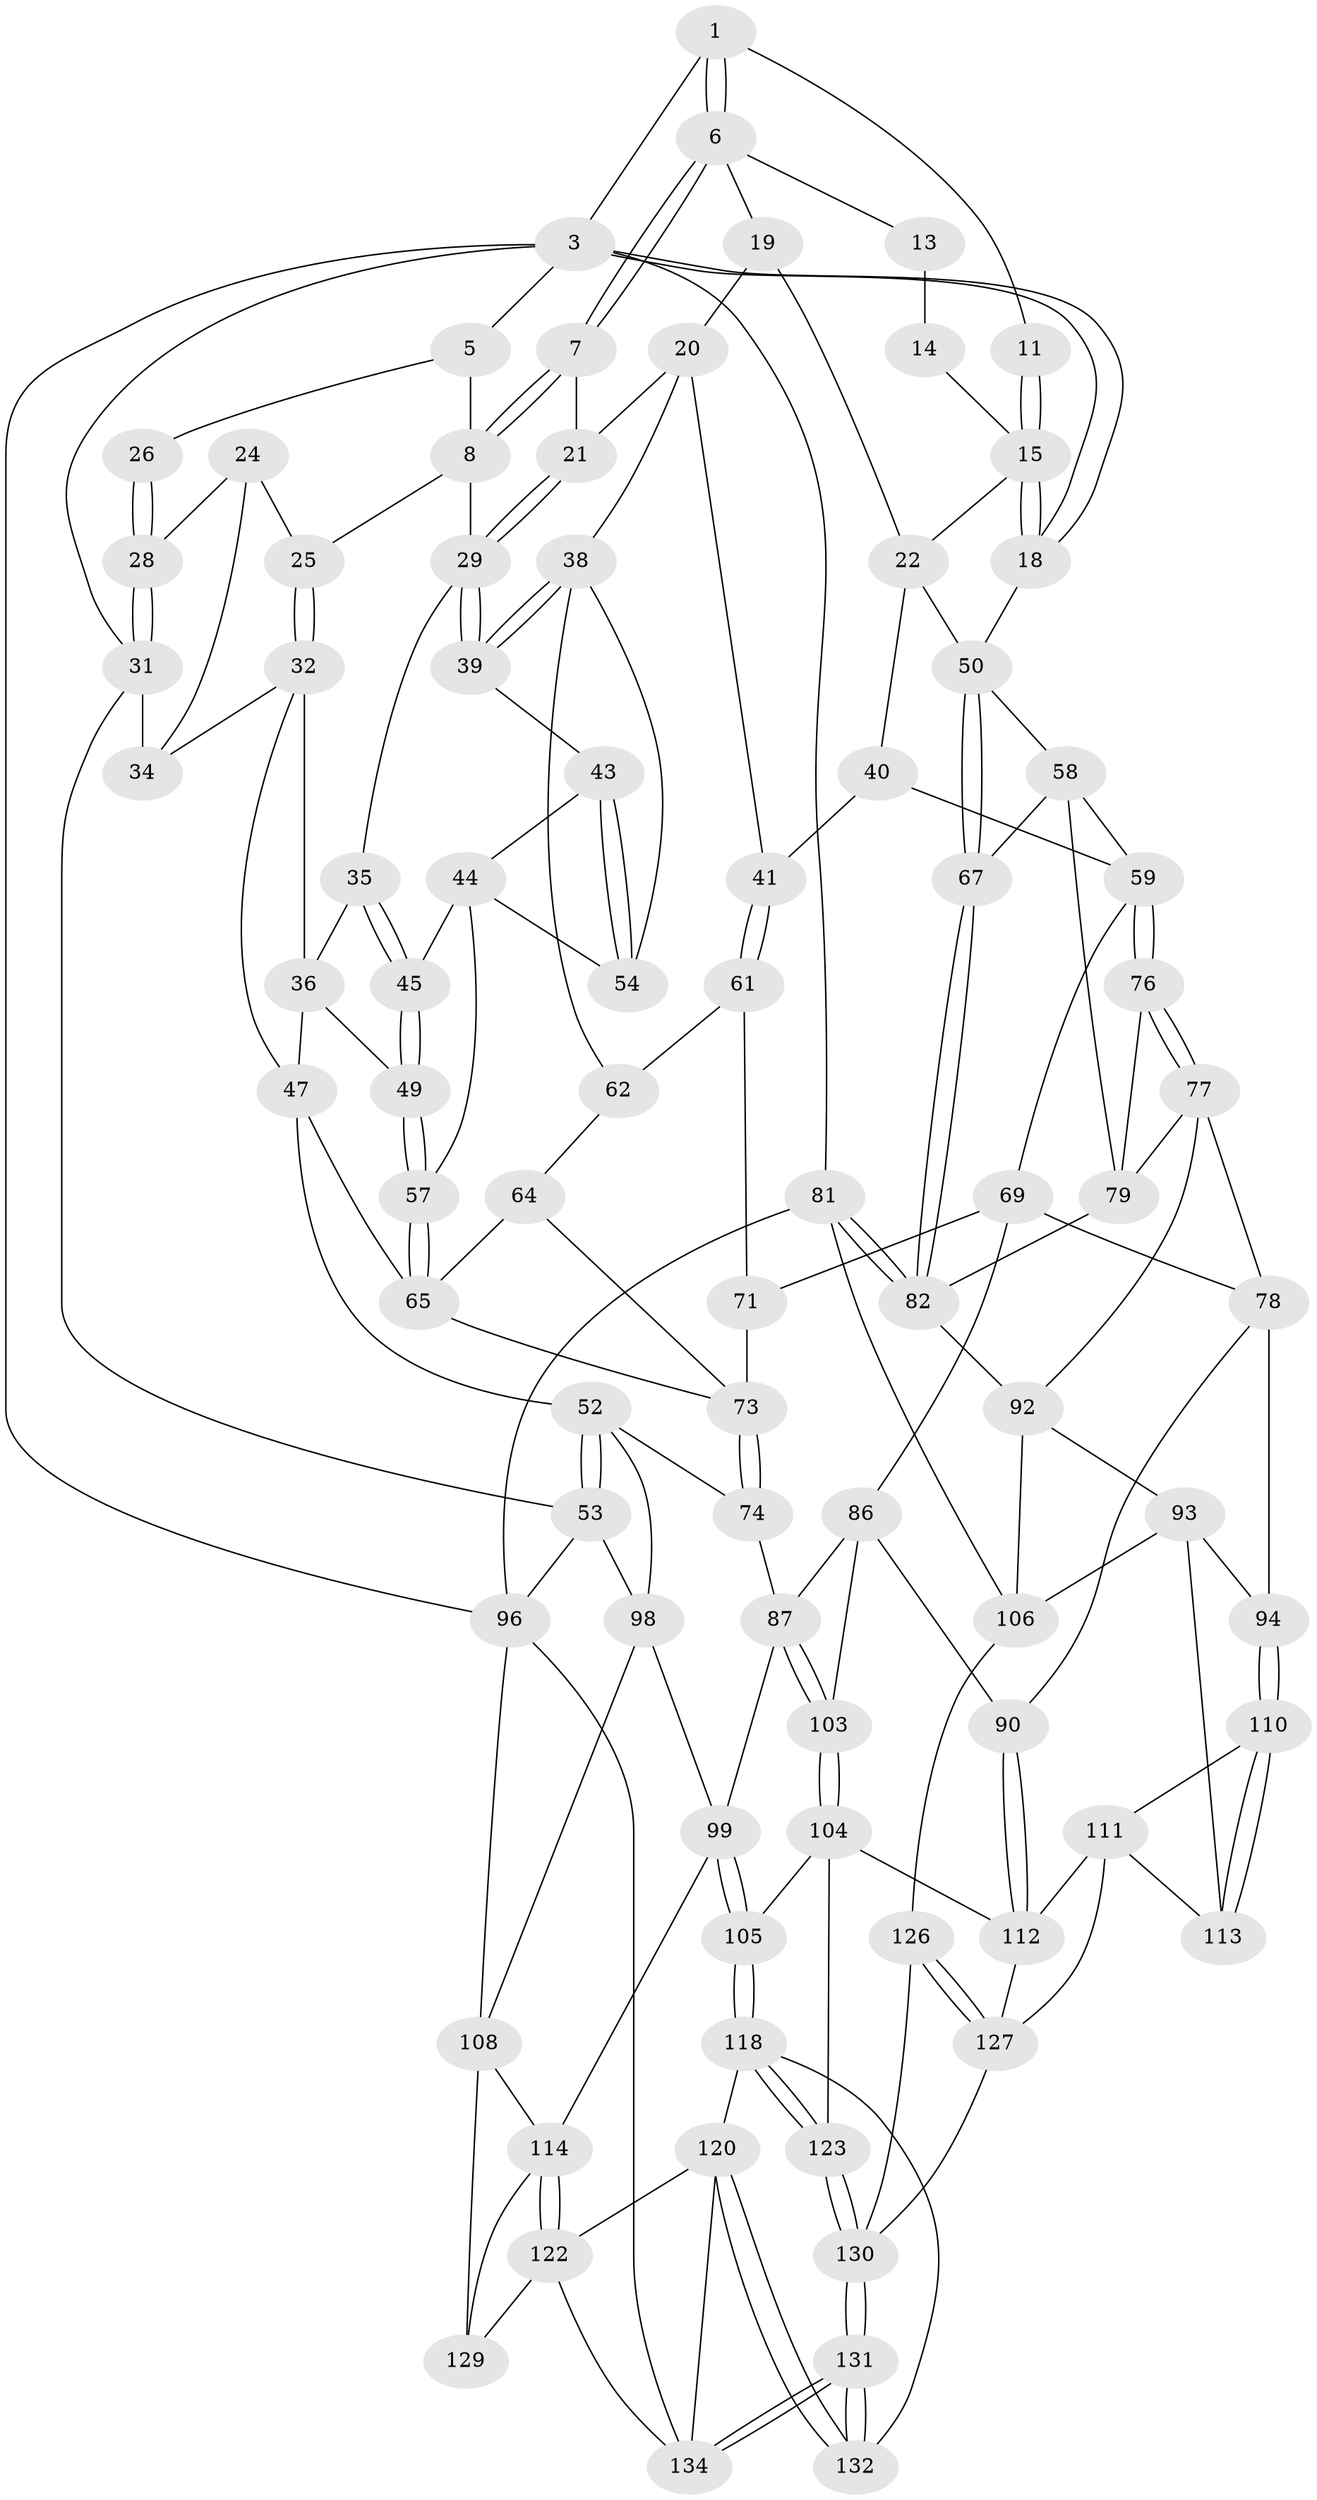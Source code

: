 // Generated by graph-tools (version 1.1) at 2025/24/03/03/25 07:24:34]
// undirected, 86 vertices, 191 edges
graph export_dot {
graph [start="1"]
  node [color=gray90,style=filled];
  1 [pos="+0.6134099374319151+0",super="+2"];
  3 [pos="+1+0",super="+4"];
  5 [pos="+0.2916725785543339+0",super="+10"];
  6 [pos="+0.623053845937957+0",super="+12"];
  7 [pos="+0.45343486501450236+0.12933200496791444"];
  8 [pos="+0.3105414973138497+0.1100804715213434",super="+9"];
  11 [pos="+0.901811951385069+0.020046715421989558"];
  13 [pos="+0.7184871463956326+0.08089439383426399"];
  14 [pos="+0.8539054673875358+0.06940234088873248",super="+17"];
  15 [pos="+0.9420030837435472+0.16934254356525344",super="+16"];
  18 [pos="+1+0.08897123304125278"];
  19 [pos="+0.6246764385931528+0.16226400099375798"];
  20 [pos="+0.5989549873967951+0.19015415996584156",super="+37"];
  21 [pos="+0.5111199138590677+0.1903974507392075"];
  22 [pos="+0.8380307661121867+0.28167738423234867",super="+23"];
  24 [pos="+0.10541718696574101+0.1987507994776677",super="+27"];
  25 [pos="+0.2662678167173941+0.08173284731432744"];
  26 [pos="+0+0.107067479531244"];
  28 [pos="+0+0.10101022356662985"];
  29 [pos="+0.45993883999916346+0.26707824203056013",super="+30"];
  31 [pos="+0+0",super="+42"];
  32 [pos="+0.1924274554368595+0.2791397405923221",super="+33"];
  34 [pos="+0.10220208269086148+0.29151044845621854"];
  35 [pos="+0.36499806296874526+0.2905178674311792"];
  36 [pos="+0.1967278794206527+0.28279166468811046",super="+46"];
  38 [pos="+0.5475688747796056+0.32802584832477955",super="+56"];
  39 [pos="+0.5047524878715663+0.3180694424042655"];
  40 [pos="+0.675994015725757+0.4047512182853402"];
  41 [pos="+0.6653890366007307+0.40583507777972844"];
  43 [pos="+0.47135717621304346+0.35696637009218374"];
  44 [pos="+0.406652435048361+0.34948199627199517",super="+55"];
  45 [pos="+0.3599598042033481+0.3226951858573988"];
  47 [pos="+0.24139702219258277+0.4222711741270348",super="+48"];
  49 [pos="+0.31821890856970175+0.3899429761426776"];
  50 [pos="+1+0.3404940597057002",super="+51"];
  52 [pos="+0.110407625612732+0.524788899619022",super="+75"];
  53 [pos="+0+0.511381198308023",super="+95"];
  54 [pos="+0.46464438888882476+0.42355967379156684"];
  57 [pos="+0.3909811783568575+0.49083838010182984"];
  58 [pos="+0.90905089524867+0.44638234714533953",super="+68"];
  59 [pos="+0.7808714255436888+0.5056859129353751",super="+60"];
  61 [pos="+0.6650875325526872+0.4061918103875955",super="+72"];
  62 [pos="+0.5207108475749165+0.43700176558244674",super="+63"];
  64 [pos="+0.411401475133304+0.5224157090194739"];
  65 [pos="+0.3918825299745066+0.5192681072099553",super="+66"];
  67 [pos="+1+0.6295507675241117"];
  69 [pos="+0.6424621754107106+0.6575503480306852",super="+70"];
  71 [pos="+0.6057666127806114+0.636195264516211"];
  73 [pos="+0.32054574527145674+0.6373788525885496",super="+80"];
  74 [pos="+0.30172003090496036+0.663491570624413"];
  76 [pos="+0.7976984566789679+0.5445613345333986"];
  77 [pos="+0.7231794342535196+0.6833780014843162",super="+84"];
  78 [pos="+0.6491309336530944+0.6604912362599623",super="+89"];
  79 [pos="+0.8920927404366704+0.6055876563656545",super="+83"];
  81 [pos="+1+1"];
  82 [pos="+1+0.871081915105542",super="+85"];
  86 [pos="+0.5980047355016351+0.6687507246396853",super="+91"];
  87 [pos="+0.3668136847885114+0.7172797784837615",super="+88"];
  90 [pos="+0.5800515373319584+0.8634408971827663"];
  92 [pos="+0.7769984658152456+0.7406847562584848",super="+102"];
  93 [pos="+0.7580347941265666+0.7829143653418211",super="+107"];
  94 [pos="+0.726171416829951+0.8213163458723681"];
  96 [pos="+0+0.9546066923755804",super="+97"];
  98 [pos="+0.09091783602921151+0.7637629881061392",super="+101"];
  99 [pos="+0.24730357521142932+0.8482867388980142",super="+100"];
  103 [pos="+0.43510691078621155+0.8150712422040068"];
  104 [pos="+0.407768473298263+0.8767521057371903",super="+117"];
  105 [pos="+0.3013896840817958+0.8961429286609705"];
  106 [pos="+0.8486402282359825+0.9063816736604321",super="+125"];
  108 [pos="+0.08206868045465988+0.8480846817806488",super="+109"];
  110 [pos="+0.7312153250768726+0.8659157187641247"];
  111 [pos="+0.6430533860242865+0.9093635686391105",super="+124"];
  112 [pos="+0.5803042013959243+0.86513513171077",super="+116"];
  113 [pos="+0.7490567211859742+0.9112208245751418"];
  114 [pos="+0.17597794768709346+0.9217935023277042",super="+115"];
  118 [pos="+0.30189447491913823+0.9291746562187794",super="+119"];
  120 [pos="+0.24431011923199053+0.9742663865196126",super="+121"];
  122 [pos="+0.1768040464443724+0.924085291449617",super="+133"];
  123 [pos="+0.40025668522678015+1"];
  126 [pos="+0.7868398035156051+1"];
  127 [pos="+0.7140007746066114+1",super="+128"];
  129 [pos="+0.0880716211736447+0.9544753266593671"];
  130 [pos="+0.4082781358537288+1",super="+136"];
  131 [pos="+0.31640010298169763+1"];
  132 [pos="+0.30520703265139715+1"];
  134 [pos="+0.20262578203190346+1",super="+135"];
  1 -- 6;
  1 -- 6;
  1 -- 3;
  1 -- 11;
  3 -- 18;
  3 -- 18;
  3 -- 81;
  3 -- 5;
  3 -- 31;
  3 -- 96;
  5 -- 8;
  5 -- 26;
  6 -- 7;
  6 -- 7;
  6 -- 19;
  6 -- 13;
  7 -- 8;
  7 -- 8;
  7 -- 21;
  8 -- 25;
  8 -- 29;
  11 -- 15;
  11 -- 15;
  13 -- 14 [weight=2];
  14 -- 15;
  15 -- 18;
  15 -- 18;
  15 -- 22;
  18 -- 50;
  19 -- 20;
  19 -- 22;
  20 -- 21;
  20 -- 41;
  20 -- 38;
  21 -- 29;
  21 -- 29;
  22 -- 50;
  22 -- 40;
  24 -- 25;
  24 -- 34;
  24 -- 28;
  25 -- 32;
  25 -- 32;
  26 -- 28;
  26 -- 28;
  28 -- 31;
  28 -- 31;
  29 -- 39;
  29 -- 39;
  29 -- 35;
  31 -- 34;
  31 -- 53;
  32 -- 36;
  32 -- 34;
  32 -- 47;
  35 -- 36;
  35 -- 45;
  35 -- 45;
  36 -- 49;
  36 -- 47;
  38 -- 39;
  38 -- 39;
  38 -- 54;
  38 -- 62;
  39 -- 43;
  40 -- 41;
  40 -- 59;
  41 -- 61;
  41 -- 61;
  43 -- 44;
  43 -- 54;
  43 -- 54;
  44 -- 45;
  44 -- 57;
  44 -- 54;
  45 -- 49;
  45 -- 49;
  47 -- 65;
  47 -- 52;
  49 -- 57;
  49 -- 57;
  50 -- 67;
  50 -- 67;
  50 -- 58;
  52 -- 53;
  52 -- 53;
  52 -- 74;
  52 -- 98;
  53 -- 96;
  53 -- 98;
  57 -- 65;
  57 -- 65;
  58 -- 59;
  58 -- 67;
  58 -- 79;
  59 -- 76;
  59 -- 76;
  59 -- 69;
  61 -- 62 [weight=2];
  61 -- 71;
  62 -- 64;
  64 -- 65;
  64 -- 73;
  65 -- 73;
  67 -- 82;
  67 -- 82;
  69 -- 78;
  69 -- 86;
  69 -- 71;
  71 -- 73;
  73 -- 74;
  73 -- 74;
  74 -- 87;
  76 -- 77;
  76 -- 77;
  76 -- 79;
  77 -- 78;
  77 -- 92;
  77 -- 79;
  78 -- 94;
  78 -- 90;
  79 -- 82;
  81 -- 82;
  81 -- 82;
  81 -- 106;
  81 -- 96;
  82 -- 92;
  86 -- 87;
  86 -- 90;
  86 -- 103;
  87 -- 103;
  87 -- 103;
  87 -- 99;
  90 -- 112;
  90 -- 112;
  92 -- 93;
  92 -- 106;
  93 -- 94;
  93 -- 113;
  93 -- 106;
  94 -- 110;
  94 -- 110;
  96 -- 108;
  96 -- 134;
  98 -- 108;
  98 -- 99;
  99 -- 105;
  99 -- 105;
  99 -- 114;
  103 -- 104;
  103 -- 104;
  104 -- 105;
  104 -- 123;
  104 -- 112;
  105 -- 118;
  105 -- 118;
  106 -- 126;
  108 -- 129;
  108 -- 114;
  110 -- 111;
  110 -- 113;
  110 -- 113;
  111 -- 112;
  111 -- 113;
  111 -- 127;
  112 -- 127;
  114 -- 122;
  114 -- 122;
  114 -- 129;
  118 -- 123;
  118 -- 123;
  118 -- 120;
  118 -- 132;
  120 -- 132;
  120 -- 132;
  120 -- 122;
  120 -- 134;
  122 -- 129;
  122 -- 134;
  123 -- 130;
  123 -- 130;
  126 -- 127;
  126 -- 127;
  126 -- 130;
  127 -- 130;
  130 -- 131;
  130 -- 131;
  131 -- 132;
  131 -- 132;
  131 -- 134;
  131 -- 134;
}
